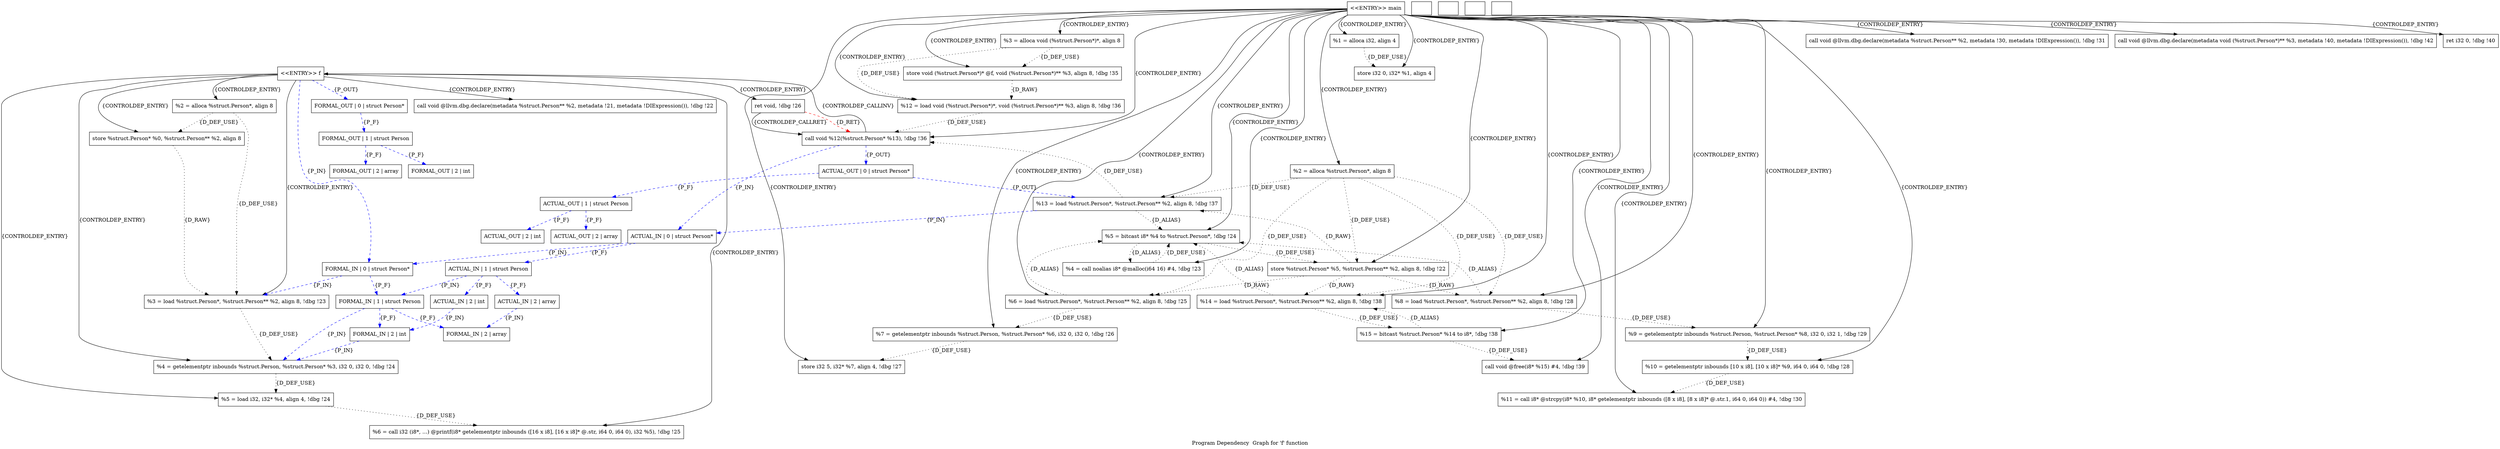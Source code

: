 digraph "Program Dependency  Graph for 'f' function" {
	label="Program Dependency  Graph for 'f' function";

	Node0xa55070 [shape=record,label="{\<\<ENTRY\>\> f}"];
	Node0xa55070 -> Node0xaaa430[label = "{CONTROLDEP_ENTRY}"];
	Node0xa55070 -> Node0xaaa520[label = "{CONTROLDEP_ENTRY}"];
	Node0xa55070 -> Node0xaaa720[label = "{CONTROLDEP_ENTRY}"];
	Node0xa55070 -> Node0xaaa810[label = "{CONTROLDEP_ENTRY}"];
	Node0xa55070 -> Node0xaaa920[label = "{CONTROLDEP_ENTRY}"];
	Node0xa55070 -> Node0xaaaa10[label = "{CONTROLDEP_ENTRY}"];
	Node0xa55070 -> Node0xaaab20[label = "{CONTROLDEP_ENTRY}"];
	Node0xa55070 -> Node0xaaac10[label = "{CONTROLDEP_ENTRY}"];
	Node0xa55070 -> Node0xaaad40[style=dashed, color="blue", label="{P_IN}"];
	Node0xa55070 -> Node0xaabb10[style=dashed, color="blue", label="{P_OUT}"];
	Node0xaaa430 [shape=record,label="{  %2 = alloca %struct.Person*, align 8}"];
	Node0xaaa430 -> Node0xaaa810[style=dotted,label = "{D_DEF_USE}" ];
	Node0xaaa430 -> Node0xaaa520[style=dotted,label = "{D_DEF_USE}" ];
	Node0xaaa520 [shape=record,label="{  store %struct.Person* %0, %struct.Person** %2, align 8}"];
	Node0xaaa520 -> Node0xaaa810[style=dotted,label = "{D_RAW}" ];
	Node0xaaa5c0 [shape=record,label="{}"];
	Node0xaaa720 [shape=record,label="{  call void @llvm.dbg.declare(metadata %struct.Person** %2, metadata !21, metadata !DIExpression()), !dbg !22}"];
	Node0xaaa810 [shape=record,label="{  %3 = load %struct.Person*, %struct.Person** %2, align 8, !dbg !23}"];
	Node0xaaa810 -> Node0xaaa920[style=dotted,label = "{D_DEF_USE}" ];
	Node0xaaa920 [shape=record,label="{  %4 = getelementptr inbounds %struct.Person, %struct.Person* %3, i32 0, i32 0, !dbg !24}"];
	Node0xaaa920 -> Node0xaaaa10[style=dotted,label = "{D_DEF_USE}" ];
	Node0xaaaa10 [shape=record,label="{  %5 = load i32, i32* %4, align 4, !dbg !24}"];
	Node0xaaaa10 -> Node0xaaab20[style=dotted,label = "{D_DEF_USE}" ];
	Node0xaaab20 [shape=record,label="{  %6 = call i32 (i8*, ...) @printf(i8* getelementptr inbounds ([16 x i8], [16 x i8]* @.str, i64 0, i64 0), i32 %5), !dbg !25}"];
	Node0xaaac10 [shape=record,label="{  ret void, !dbg !26}"];
	Node0xaaac10 -> Node0xaae110[label = "{CONTROLDEP_CALLRET}"];
	Node0xaaac10 -> Node0xaae110[style=dashed, color="red", label ="{D_RET}"];
	Node0xaaad40 [shape=record,label="{FORMAL_IN \| 0 \| struct Person*}"];
	Node0xaaad40 -> Node0xaaaf40[style=dashed, color="blue", label="{P_F}"];
	Node0xaaad40 -> Node0xaaa810[style=dashed, color="blue", label="{P_IN}"];
	Node0xaaaf40 [shape=record,label="{FORMAL_IN \| 1 \| struct Person}"];
	Node0xaaaf40 -> Node0xaab8f0[style=dashed, color="blue", label="{P_F}"];
	Node0xaaaf40 -> Node0xaab680[style=dashed, color="blue", label="{P_F}"];
	Node0xaaaf40 -> Node0xaaa920[style=dashed, color="blue", label="{P_IN}"];
	Node0xaab680 [shape=record,label="{FORMAL_IN \| 2 \| int}"];
	Node0xaab680 -> Node0xaaa920[style=dashed, color="blue", label="{P_IN}"];
	Node0xaab8f0 [shape=record,label="{FORMAL_IN \| 2 \| array}"];
	Node0xaabb10 [shape=record,label="{FORMAL_OUT \| 0 \| struct Person*}"];
	Node0xaabb10 -> Node0xaabc70[style=dashed, color="blue", label="{P_F}"];
	Node0xaabc70 [shape=record,label="{FORMAL_OUT \| 1 \| struct Person}"];
	Node0xaabc70 -> Node0xaac1c0[style=dashed, color="blue", label="{P_F}"];
	Node0xaabc70 -> Node0xaabf50[style=dashed, color="blue", label="{P_F}"];
	Node0xaabf50 [shape=record,label="{FORMAL_OUT \| 2 \| int}"];
	Node0xaac1c0 [shape=record,label="{FORMAL_OUT \| 2 \| array}"];
	Node0xaaca70 [shape=record,label="{\<\<ENTRY\>\> main}"];
	Node0xaaca70 -> Node0xaacb10[label = "{CONTROLDEP_ENTRY}"];
	Node0xaaca70 -> Node0xaacc20[label = "{CONTROLDEP_ENTRY}"];
	Node0xaaca70 -> Node0xaacd30[label = "{CONTROLDEP_ENTRY}"];
	Node0xaaca70 -> Node0xaace30[label = "{CONTROLDEP_ENTRY}"];
	Node0xaaca70 -> Node0xaad010[label = "{CONTROLDEP_ENTRY}"];
	Node0xaaca70 -> Node0xaad100[label = "{CONTROLDEP_ENTRY}"];
	Node0xaaca70 -> Node0xaad300[label = "{CONTROLDEP_ENTRY}"];
	Node0xaaca70 -> Node0xaad3f0[label = "{CONTROLDEP_ENTRY}"];
	Node0xaaca70 -> Node0xaad500[label = "{CONTROLDEP_ENTRY}"];
	Node0xaaca70 -> Node0xaad5f0[label = "{CONTROLDEP_ENTRY}"];
	Node0xaaca70 -> Node0xaad6e0[label = "{CONTROLDEP_ENTRY}"];
	Node0xaaca70 -> Node0xaad8d0[label = "{CONTROLDEP_ENTRY}"];
	Node0xaaca70 -> Node0xaad9c0[label = "{CONTROLDEP_ENTRY}"];
	Node0xaaca70 -> Node0xaada90[label = "{CONTROLDEP_ENTRY}"];
	Node0xaaca70 -> Node0xaadb80[label = "{CONTROLDEP_ENTRY}"];
	Node0xaaca70 -> Node0xaadc90[label = "{CONTROLDEP_ENTRY}"];
	Node0xaaca70 -> Node0xaadd80[label = "{CONTROLDEP_ENTRY}"];
	Node0xaaca70 -> Node0xaadf20[label = "{CONTROLDEP_ENTRY}"];
	Node0xaaca70 -> Node0xaae040[label = "{CONTROLDEP_ENTRY}"];
	Node0xaaca70 -> Node0xaae110[label = "{CONTROLDEP_ENTRY}"];
	Node0xaaca70 -> Node0xaae230[label = "{CONTROLDEP_ENTRY}"];
	Node0xaaca70 -> Node0xaae2d0[label = "{CONTROLDEP_ENTRY}"];
	Node0xaaca70 -> Node0xaae5a0[label = "{CONTROLDEP_ENTRY}"];
	Node0xaaca70 -> Node0xaae690[label = "{CONTROLDEP_ENTRY}"];
	Node0xaacb10 [shape=record,label="{  %1 = alloca i32, align 4}"];
	Node0xaacb10 -> Node0xaace30[style=dotted,label = "{D_DEF_USE}" ];
	Node0xaacc20 [shape=record,label="{  %2 = alloca %struct.Person*, align 8}"];
	Node0xaacc20 -> Node0xaae230[style=dotted,label = "{D_DEF_USE}" ];
	Node0xaacc20 -> Node0xaae040[style=dotted,label = "{D_DEF_USE}" ];
	Node0xaacc20 -> Node0xaad8d0[style=dotted,label = "{D_DEF_USE}" ];
	Node0xaacc20 -> Node0xaad500[style=dotted,label = "{D_DEF_USE}" ];
	Node0xaacc20 -> Node0xaad3f0[style=dotted,label = "{D_DEF_USE}" ];
	Node0xaacd30 [shape=record,label="{  %3 = alloca void (%struct.Person*)*, align 8}"];
	Node0xaacd30 -> Node0xaadf20[style=dotted,label = "{D_DEF_USE}" ];
	Node0xaacd30 -> Node0xaadd80[style=dotted,label = "{D_DEF_USE}" ];
	Node0xaace30 [shape=record,label="{  store i32 0, i32* %1, align 4}"];
	Node0xaaced0 [shape=record,label="{}"];
	Node0xaad010 [shape=record,label="{  call void @llvm.dbg.declare(metadata %struct.Person** %2, metadata !30, metadata !DIExpression()), !dbg !31}"];
	Node0xaad100 [shape=record,label="{  %4 = call noalias i8* @malloc(i64 16) #4, !dbg !23}"];
	Node0xaad100 -> Node0xaad300[style=dotted,label = "{D_DEF_USE}" ];
	Node0xaad300 [shape=record,label="{  %5 = bitcast i8* %4 to %struct.Person*, !dbg !24}"];
	Node0xaad300 -> Node0xaad3f0[style=dotted,label = "{D_DEF_USE}" ];
	Node0xaad300 -> Node0xaad100[style=dotted,label = "{D_ALIAS}" ];
	Node0xaad3f0 [shape=record,label="{  store %struct.Person* %5, %struct.Person** %2, align 8, !dbg !22}"];
	Node0xaad3f0 -> Node0xaad500[style=dotted,label = "{D_RAW}" ];
	Node0xaad3f0 -> Node0xaad8d0[style=dotted,label = "{D_RAW}" ];
	Node0xaad3f0 -> Node0xaae040[style=dotted,label = "{D_RAW}" ];
	Node0xaad3f0 -> Node0xaae230[style=dotted,label = "{D_RAW}" ];
	Node0xaad500 [shape=record,label="{  %6 = load %struct.Person*, %struct.Person** %2, align 8, !dbg !25}"];
	Node0xaad500 -> Node0xaad5f0[style=dotted,label = "{D_DEF_USE}" ];
	Node0xaad500 -> Node0xaad300[style=dotted,label = "{D_ALIAS}" ];
	Node0xaad5f0 [shape=record,label="{  %7 = getelementptr inbounds %struct.Person, %struct.Person* %6, i32 0, i32 0, !dbg !26}"];
	Node0xaad5f0 -> Node0xaad6e0[style=dotted,label = "{D_DEF_USE}" ];
	Node0xaad6e0 [shape=record,label="{  store i32 5, i32* %7, align 4, !dbg !27}"];
	Node0xaad780 [shape=record,label="{}"];
	Node0xaad8d0 [shape=record,label="{  %8 = load %struct.Person*, %struct.Person** %2, align 8, !dbg !28}"];
	Node0xaad8d0 -> Node0xaad9c0[style=dotted,label = "{D_DEF_USE}" ];
	Node0xaad8d0 -> Node0xaad300[style=dotted,label = "{D_ALIAS}" ];
	Node0xaad9c0 [shape=record,label="{  %9 = getelementptr inbounds %struct.Person, %struct.Person* %8, i32 0, i32 1, !dbg !29}"];
	Node0xaad9c0 -> Node0xaada90[style=dotted,label = "{D_DEF_USE}" ];
	Node0xaada90 [shape=record,label="{  %10 = getelementptr inbounds [10 x i8], [10 x i8]* %9, i64 0, i64 0, !dbg !28}"];
	Node0xaada90 -> Node0xaadb80[style=dotted,label = "{D_DEF_USE}" ];
	Node0xaadb80 [shape=record,label="{  %11 = call i8* @strcpy(i8* %10, i8* getelementptr inbounds ([8 x i8], [8 x i8]* @.str.1, i64 0, i64 0)) #4, !dbg !30}"];
	Node0xaadc90 [shape=record,label="{  call void @llvm.dbg.declare(metadata void (%struct.Person*)** %3, metadata !40, metadata !DIExpression()), !dbg !42}"];
	Node0xaadd80 [shape=record,label="{  store void (%struct.Person*)* @f, void (%struct.Person*)** %3, align 8, !dbg !35}"];
	Node0xaadd80 -> Node0xaadf20[style=dotted,label = "{D_RAW}" ];
	Node0xaade20 [shape=record,label="{}"];
	Node0xaadf20 [shape=record,label="{  %12 = load void (%struct.Person*)*, void (%struct.Person*)** %3, align 8, !dbg !36}"];
	Node0xaadf20 -> Node0xaae110[style=dotted,label = "{D_DEF_USE}" ];
	Node0xaae040 [shape=record,label="{  %13 = load %struct.Person*, %struct.Person** %2, align 8, !dbg !37}"];
	Node0xaae040 -> Node0xaae110[style=dotted,label = "{D_DEF_USE}" ];
	Node0xaae040 -> Node0xaad300[style=dotted,label = "{D_ALIAS}" ];
	Node0xaae040 -> Node0xaaf000[style=dashed, color="blue", label="{P_IN}"];
	Node0xaae110 [shape=record,label="{  call void %12(%struct.Person* %13), !dbg !36}"];
	Node0xaae110 -> Node0xaaf000[style=dashed, color="blue", label="{P_IN}"];
	Node0xaae110 -> Node0xaaf7f0[style=dashed, color="blue", label="{P_OUT}"];
	Node0xaae110 -> Node0xa55070[label = "{CONTROLDEP_CALLINV}"];
	Node0xaae230 [shape=record,label="{  %14 = load %struct.Person*, %struct.Person** %2, align 8, !dbg !38}"];
	Node0xaae230 -> Node0xaae2d0[style=dotted,label = "{D_DEF_USE}" ];
	Node0xaae230 -> Node0xaad300[style=dotted,label = "{D_ALIAS}" ];
	Node0xaae2d0 [shape=record,label="{  %15 = bitcast %struct.Person* %14 to i8*, !dbg !38}"];
	Node0xaae2d0 -> Node0xaae5a0[style=dotted,label = "{D_DEF_USE}" ];
	Node0xaae2d0 -> Node0xaae230[style=dotted,label = "{D_ALIAS}" ];
	Node0xaae5a0 [shape=record,label="{  call void @free(i8* %15) #4, !dbg !39}"];
	Node0xaae690 [shape=record,label="{  ret i32 0, !dbg !40}"];
	Node0xaaf000 [shape=record,label="{ACTUAL_IN \| 0 \| struct Person*}"];
	Node0xaaf000 -> Node0xaaf1d0[style=dashed, color="blue", label="{P_F}"];
	Node0xaaf000 -> Node0xaaad40[style=dashed, color="blue", label="{P_IN}"];
	Node0xaaf1d0 [shape=record,label="{ACTUAL_IN \| 1 \| struct Person}"];
	Node0xaaf1d0 -> Node0xaaf5d0[style=dashed, color="blue", label="{P_F}"];
	Node0xaaf1d0 -> Node0xaaf3f0[style=dashed, color="blue", label="{P_F}"];
	Node0xaaf1d0 -> Node0xaaaf40[style=dashed, color="blue", label="{P_IN}"];
	Node0xaaf3f0 [shape=record,label="{ACTUAL_IN \| 2 \| int}"];
	Node0xaaf3f0 -> Node0xaab680[style=dashed, color="blue", label="{P_IN}"];
	Node0xaaf5d0 [shape=record,label="{ACTUAL_IN \| 2 \| array}"];
	Node0xaaf5d0 -> Node0xaab8f0[style=dashed, color="blue", label="{P_IN}"];
	Node0xaaf7f0 [shape=record,label="{ACTUAL_OUT \| 0 \| struct Person*}"];
	Node0xaaf7f0 -> Node0xaaf950[style=dashed, color="blue", label="{P_F}"];
	Node0xaaf7f0 -> Node0xaae040[style=dashed, color="blue", label="{P_OUT}"];
	Node0xaaf950 [shape=record,label="{ACTUAL_OUT \| 1 \| struct Person}"];
	Node0xaaf950 -> Node0xaafd80[style=dashed, color="blue", label="{P_F}"];
	Node0xaaf950 -> Node0xaafba0[style=dashed, color="blue", label="{P_F}"];
	Node0xaafba0 [shape=record,label="{ACTUAL_OUT \| 2 \| int}"];
	Node0xaafd80 [shape=record,label="{ACTUAL_OUT \| 2 \| array}"];
}
